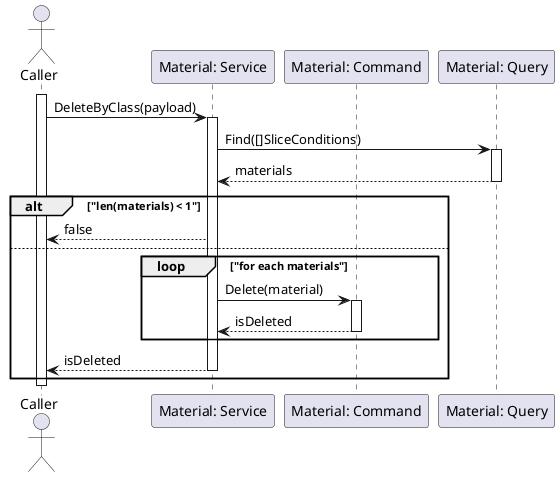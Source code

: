 @startuml DeleteMaterial

actor Caller
participant "Material: Service" as MaterialService
participant "Material: Command" as MaterialCommand
participant "Material: Query" as MaterialQuery

activate Caller

Caller->MaterialService: DeleteByClass(payload)
activate MaterialService
MaterialService->MaterialQuery: Find([]SliceConditions)
activate MaterialQuery
MaterialQuery-->MaterialService: materials
deactivate MaterialQuery

alt "len(materials) < 1"
    MaterialService-->Caller: false
else
    loop "for each materials"
        MaterialService->MaterialCommand: Delete(material)
        activate MaterialCommand
        MaterialCommand-->MaterialService: isDeleted
        deactivate MaterialCommand
    end
    MaterialService-->Caller: isDeleted
    deactivate MaterialService
end

deactivate Caller

@enduml